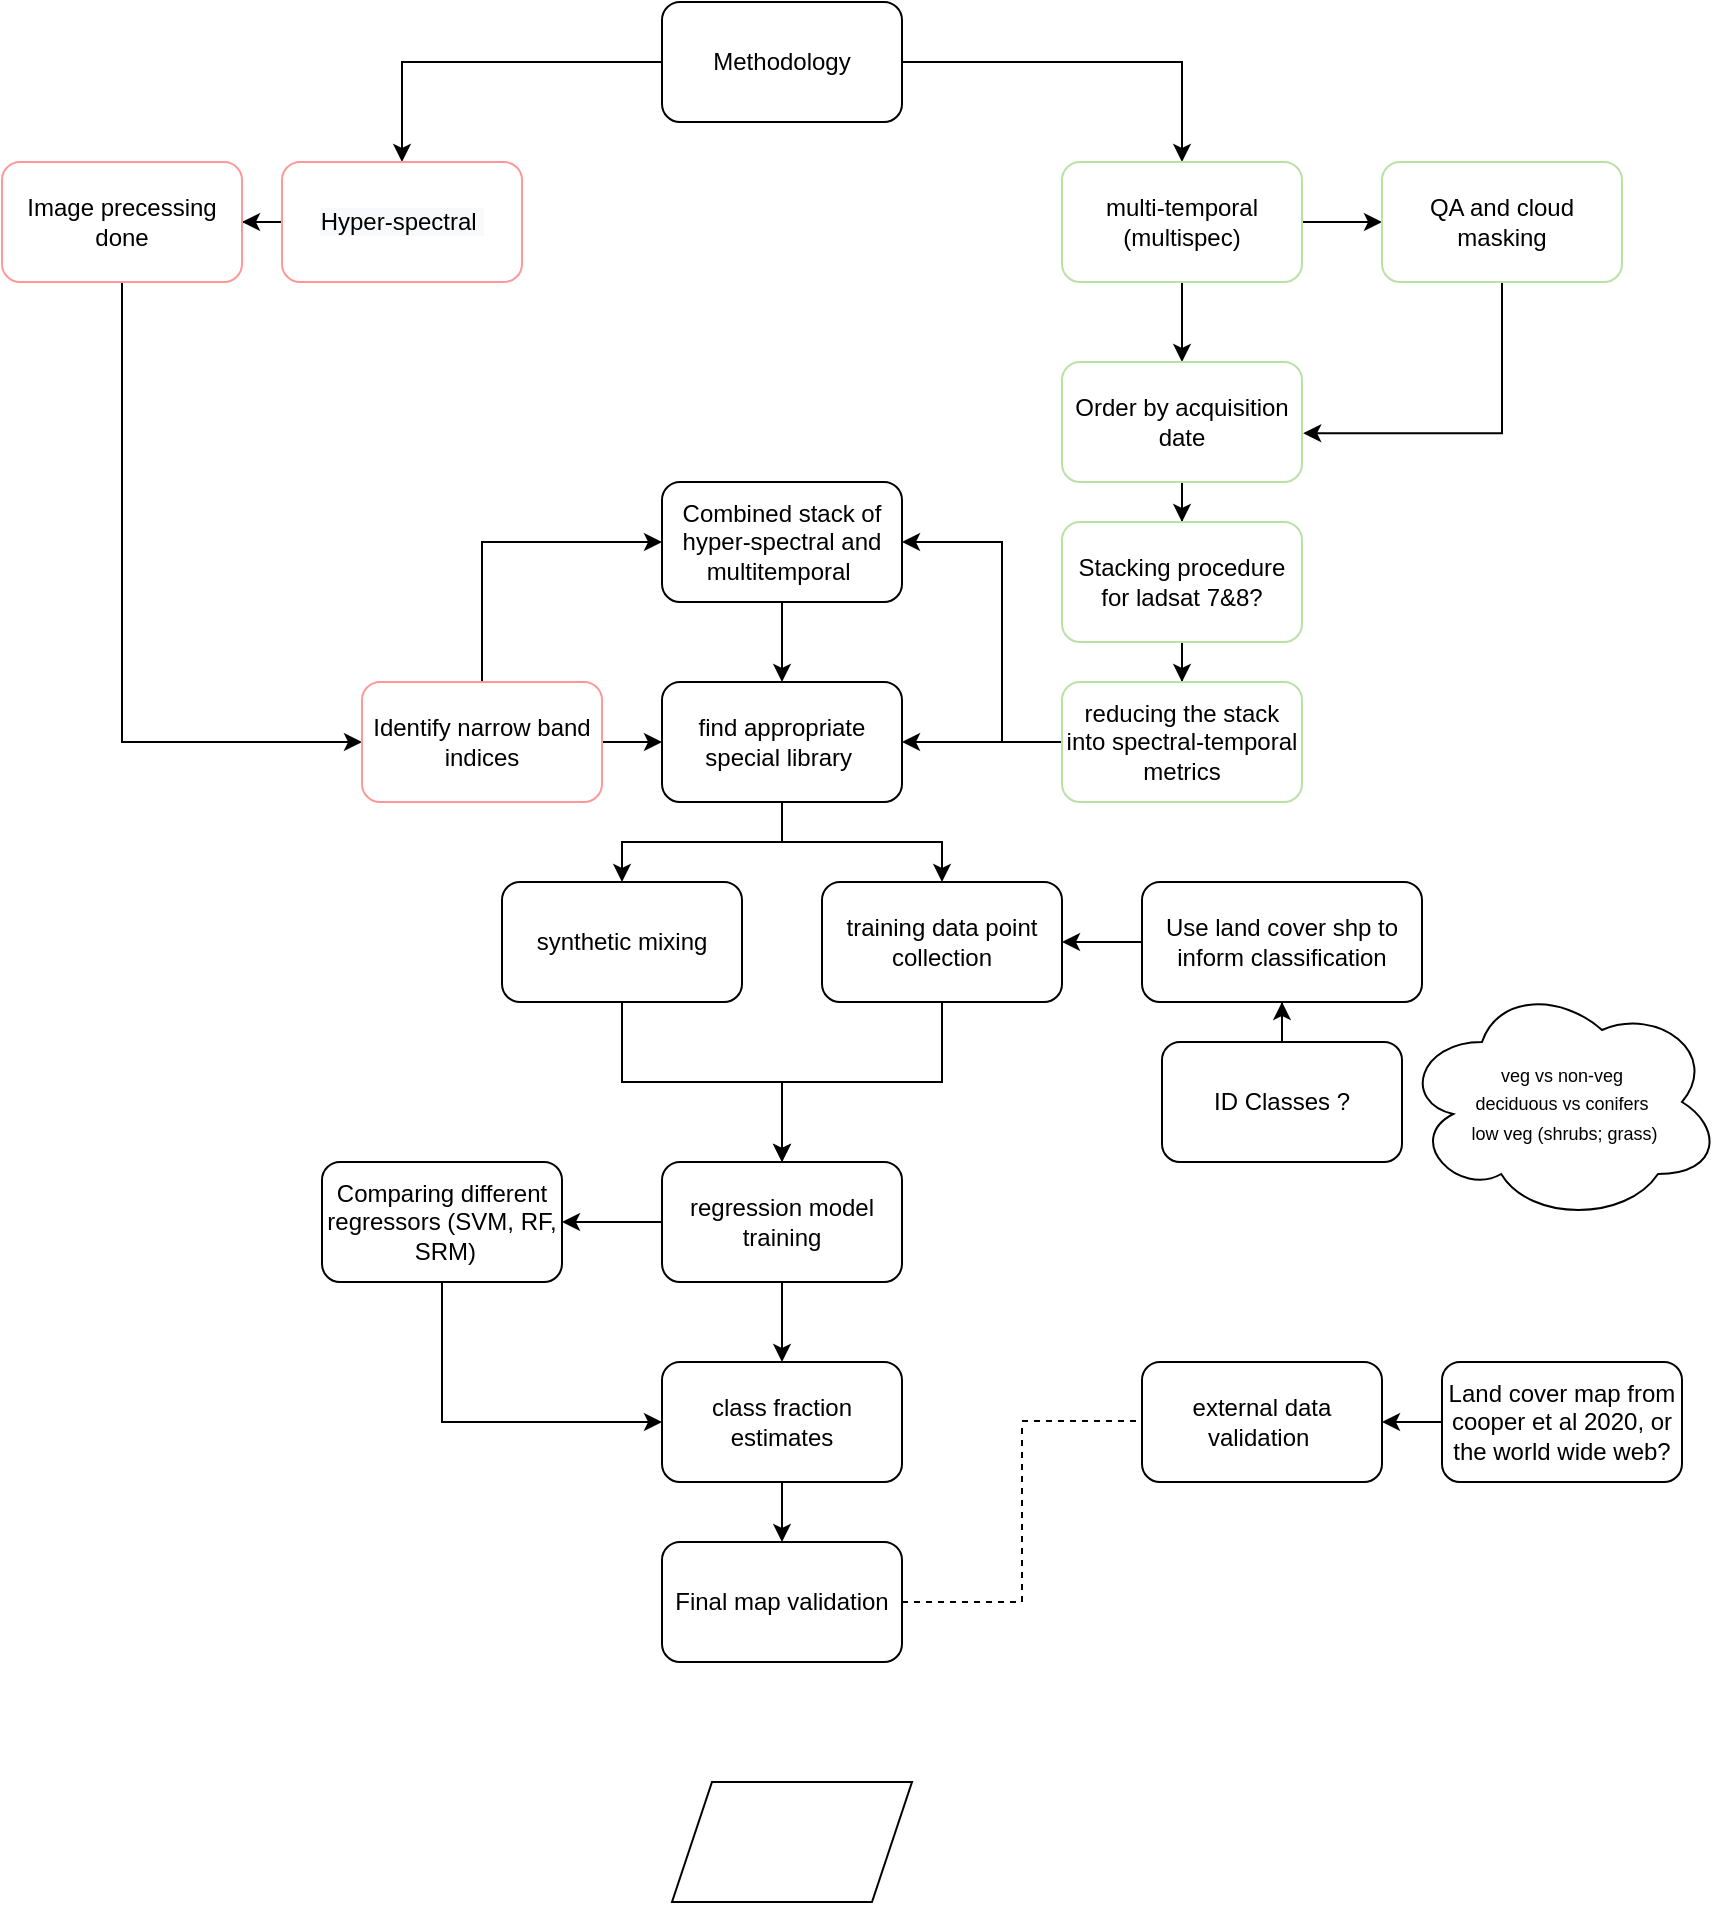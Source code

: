 <mxfile version="14.8.1" type="github">
  <diagram id="Tzh5NbuKSc1-Ing6C1Te" name="Page-1">
    <mxGraphModel dx="1666" dy="964" grid="1" gridSize="10" guides="1" tooltips="1" connect="1" arrows="1" fold="1" page="1" pageScale="1" pageWidth="850" pageHeight="1100" math="0" shadow="0">
      <root>
        <mxCell id="0" />
        <mxCell id="1" parent="0" />
        <mxCell id="HGGvEbCV8pTtsPi0LXh0-6" value="" style="edgeStyle=orthogonalEdgeStyle;rounded=0;orthogonalLoop=1;jettySize=auto;html=1;" parent="1" source="HGGvEbCV8pTtsPi0LXh0-1" target="HGGvEbCV8pTtsPi0LXh0-5" edge="1">
          <mxGeometry relative="1" as="geometry" />
        </mxCell>
        <mxCell id="HGGvEbCV8pTtsPi0LXh0-26" style="edgeStyle=orthogonalEdgeStyle;rounded=0;orthogonalLoop=1;jettySize=auto;html=1;entryX=0.5;entryY=0;entryDx=0;entryDy=0;" parent="1" source="HGGvEbCV8pTtsPi0LXh0-1" target="HGGvEbCV8pTtsPi0LXh0-3" edge="1">
          <mxGeometry relative="1" as="geometry" />
        </mxCell>
        <mxCell id="HGGvEbCV8pTtsPi0LXh0-1" value="Methodology" style="rounded=1;whiteSpace=wrap;html=1;" parent="1" vertex="1">
          <mxGeometry x="360" y="100" width="120" height="60" as="geometry" />
        </mxCell>
        <mxCell id="HGGvEbCV8pTtsPi0LXh0-27" style="edgeStyle=orthogonalEdgeStyle;rounded=0;orthogonalLoop=1;jettySize=auto;html=1;exitX=0;exitY=0.5;exitDx=0;exitDy=0;" parent="1" source="HGGvEbCV8pTtsPi0LXh0-3" target="HGGvEbCV8pTtsPi0LXh0-16" edge="1">
          <mxGeometry relative="1" as="geometry" />
        </mxCell>
        <mxCell id="HGGvEbCV8pTtsPi0LXh0-3" value="&lt;span style=&quot;color: rgb(0, 0, 0); font-family: helvetica; font-size: 12px; font-style: normal; font-weight: normal; letter-spacing: normal; text-align: center; text-indent: 0px; text-transform: none; word-spacing: 0px; background-color: rgb(248, 249, 250); text-decoration: none; display: inline; float: none;&quot;&gt;Hyper-spectral&amp;nbsp;&lt;/span&gt;" style="whiteSpace=wrap;html=1;rounded=1;strokeColor=#FF9999;&#xa;shape=parallelogram;perimeter=parallelogramPerimeter" parent="1" vertex="1">
          <mxGeometry x="170" y="180" width="120" height="60" as="geometry" />
        </mxCell>
        <mxCell id="HGGvEbCV8pTtsPi0LXh0-8" value="" style="edgeStyle=orthogonalEdgeStyle;rounded=0;orthogonalLoop=1;jettySize=auto;html=1;" parent="1" source="HGGvEbCV8pTtsPi0LXh0-5" target="HGGvEbCV8pTtsPi0LXh0-7" edge="1">
          <mxGeometry relative="1" as="geometry" />
        </mxCell>
        <mxCell id="HGGvEbCV8pTtsPi0LXh0-12" value="" style="edgeStyle=orthogonalEdgeStyle;rounded=0;orthogonalLoop=1;jettySize=auto;html=1;" parent="1" source="HGGvEbCV8pTtsPi0LXh0-5" target="HGGvEbCV8pTtsPi0LXh0-11" edge="1">
          <mxGeometry relative="1" as="geometry" />
        </mxCell>
        <mxCell id="HGGvEbCV8pTtsPi0LXh0-5" value="multi-temporal&lt;br&gt;(multispec)" style="rounded=1;whiteSpace=wrap;html=1;strokeColor=#B9E0A5;" parent="1" vertex="1">
          <mxGeometry x="560" y="180" width="120" height="60" as="geometry" />
        </mxCell>
        <mxCell id="HGGvEbCV8pTtsPi0LXh0-10" value="" style="edgeStyle=orthogonalEdgeStyle;rounded=0;orthogonalLoop=1;jettySize=auto;html=1;" parent="1" source="HGGvEbCV8pTtsPi0LXh0-7" target="HGGvEbCV8pTtsPi0LXh0-9" edge="1">
          <mxGeometry relative="1" as="geometry" />
        </mxCell>
        <mxCell id="HGGvEbCV8pTtsPi0LXh0-7" value="Order by acquisition date" style="whiteSpace=wrap;html=1;rounded=1;strokeColor=#B9E0A5;" parent="1" vertex="1">
          <mxGeometry x="560" y="280" width="120" height="60" as="geometry" />
        </mxCell>
        <mxCell id="HGGvEbCV8pTtsPi0LXh0-20" value="" style="edgeStyle=orthogonalEdgeStyle;rounded=0;orthogonalLoop=1;jettySize=auto;html=1;" parent="1" source="HGGvEbCV8pTtsPi0LXh0-9" target="HGGvEbCV8pTtsPi0LXh0-19" edge="1">
          <mxGeometry relative="1" as="geometry" />
        </mxCell>
        <mxCell id="HGGvEbCV8pTtsPi0LXh0-9" value="Stacking procedure for ladsat 7&amp;amp;8?" style="whiteSpace=wrap;html=1;rounded=1;strokeColor=#B9E0A5;" parent="1" vertex="1">
          <mxGeometry x="560" y="360" width="120" height="60" as="geometry" />
        </mxCell>
        <mxCell id="HGGvEbCV8pTtsPi0LXh0-15" value="" style="edgeStyle=orthogonalEdgeStyle;rounded=0;orthogonalLoop=1;jettySize=auto;html=1;entryX=1.005;entryY=0.593;entryDx=0;entryDy=0;entryPerimeter=0;exitX=0.5;exitY=1;exitDx=0;exitDy=0;" parent="1" source="HGGvEbCV8pTtsPi0LXh0-11" target="HGGvEbCV8pTtsPi0LXh0-7" edge="1">
          <mxGeometry relative="1" as="geometry">
            <mxPoint x="780" y="340" as="targetPoint" />
          </mxGeometry>
        </mxCell>
        <mxCell id="HGGvEbCV8pTtsPi0LXh0-11" value="QA and cloud masking" style="rounded=1;whiteSpace=wrap;html=1;strokeColor=#B9E0A5;" parent="1" vertex="1">
          <mxGeometry x="720" y="180" width="120" height="60" as="geometry" />
        </mxCell>
        <mxCell id="HGGvEbCV8pTtsPi0LXh0-39" style="edgeStyle=orthogonalEdgeStyle;rounded=0;orthogonalLoop=1;jettySize=auto;html=1;exitX=0.5;exitY=1;exitDx=0;exitDy=0;entryX=0;entryY=0.5;entryDx=0;entryDy=0;" parent="1" source="HGGvEbCV8pTtsPi0LXh0-16" target="HGGvEbCV8pTtsPi0LXh0-29" edge="1">
          <mxGeometry relative="1" as="geometry" />
        </mxCell>
        <mxCell id="HGGvEbCV8pTtsPi0LXh0-16" value="Image precessing done" style="rounded=1;whiteSpace=wrap;html=1;strokeColor=#FF9999;" parent="1" vertex="1">
          <mxGeometry x="30" y="180" width="120" height="60" as="geometry" />
        </mxCell>
        <mxCell id="HGGvEbCV8pTtsPi0LXh0-22" style="edgeStyle=orthogonalEdgeStyle;rounded=0;orthogonalLoop=1;jettySize=auto;html=1;" parent="1" source="HGGvEbCV8pTtsPi0LXh0-17" target="HGGvEbCV8pTtsPi0LXh0-21" edge="1">
          <mxGeometry relative="1" as="geometry" />
        </mxCell>
        <mxCell id="HGGvEbCV8pTtsPi0LXh0-43" style="edgeStyle=orthogonalEdgeStyle;rounded=0;orthogonalLoop=1;jettySize=auto;html=1;exitX=0.5;exitY=1;exitDx=0;exitDy=0;" parent="1" source="HGGvEbCV8pTtsPi0LXh0-17" target="HGGvEbCV8pTtsPi0LXh0-18" edge="1">
          <mxGeometry relative="1" as="geometry" />
        </mxCell>
        <mxCell id="HGGvEbCV8pTtsPi0LXh0-17" value="find appropriate special library&amp;nbsp;" style="rounded=1;whiteSpace=wrap;html=1;" parent="1" vertex="1">
          <mxGeometry x="360" y="440" width="120" height="60" as="geometry" />
        </mxCell>
        <mxCell id="HGGvEbCV8pTtsPi0LXh0-45" style="edgeStyle=orthogonalEdgeStyle;rounded=0;orthogonalLoop=1;jettySize=auto;html=1;exitX=0.5;exitY=1;exitDx=0;exitDy=0;" parent="1" source="HGGvEbCV8pTtsPi0LXh0-18" target="HGGvEbCV8pTtsPi0LXh0-24" edge="1">
          <mxGeometry relative="1" as="geometry" />
        </mxCell>
        <mxCell id="HGGvEbCV8pTtsPi0LXh0-18" value="training data point collection" style="rounded=1;whiteSpace=wrap;html=1;" parent="1" vertex="1">
          <mxGeometry x="440" y="540" width="120" height="60" as="geometry" />
        </mxCell>
        <mxCell id="HGGvEbCV8pTtsPi0LXh0-40" style="edgeStyle=orthogonalEdgeStyle;rounded=0;orthogonalLoop=1;jettySize=auto;html=1;exitX=0;exitY=0.5;exitDx=0;exitDy=0;" parent="1" source="HGGvEbCV8pTtsPi0LXh0-19" target="HGGvEbCV8pTtsPi0LXh0-17" edge="1">
          <mxGeometry relative="1" as="geometry" />
        </mxCell>
        <mxCell id="HGGvEbCV8pTtsPi0LXh0-54" style="edgeStyle=orthogonalEdgeStyle;rounded=0;orthogonalLoop=1;jettySize=auto;html=1;exitX=0;exitY=0.5;exitDx=0;exitDy=0;entryX=1;entryY=0.5;entryDx=0;entryDy=0;" parent="1" source="HGGvEbCV8pTtsPi0LXh0-19" target="HGGvEbCV8pTtsPi0LXh0-51" edge="1">
          <mxGeometry relative="1" as="geometry">
            <Array as="points">
              <mxPoint x="530" y="470" />
              <mxPoint x="530" y="370" />
            </Array>
          </mxGeometry>
        </mxCell>
        <mxCell id="HGGvEbCV8pTtsPi0LXh0-19" value="reducing the stack into spectral-temporal metrics" style="rounded=1;whiteSpace=wrap;html=1;strokeColor=#B9E0A5;" parent="1" vertex="1">
          <mxGeometry x="560" y="440" width="120" height="60" as="geometry" />
        </mxCell>
        <mxCell id="HGGvEbCV8pTtsPi0LXh0-23" style="edgeStyle=orthogonalEdgeStyle;rounded=0;orthogonalLoop=1;jettySize=auto;html=1;exitX=0.5;exitY=1;exitDx=0;exitDy=0;" parent="1" source="HGGvEbCV8pTtsPi0LXh0-21" target="HGGvEbCV8pTtsPi0LXh0-24" edge="1">
          <mxGeometry relative="1" as="geometry">
            <mxPoint x="500.333" y="710" as="targetPoint" />
          </mxGeometry>
        </mxCell>
        <mxCell id="HGGvEbCV8pTtsPi0LXh0-21" value="synthetic mixing" style="rounded=1;whiteSpace=wrap;html=1;" parent="1" vertex="1">
          <mxGeometry x="280" y="540" width="120" height="60" as="geometry" />
        </mxCell>
        <mxCell id="HGGvEbCV8pTtsPi0LXh0-30" value="" style="edgeStyle=orthogonalEdgeStyle;rounded=0;orthogonalLoop=1;jettySize=auto;html=1;" parent="1" source="HGGvEbCV8pTtsPi0LXh0-24" target="HGGvEbCV8pTtsPi0LXh0-28" edge="1">
          <mxGeometry relative="1" as="geometry" />
        </mxCell>
        <mxCell id="HGGvEbCV8pTtsPi0LXh0-34" style="edgeStyle=orthogonalEdgeStyle;rounded=0;orthogonalLoop=1;jettySize=auto;html=1;exitX=0.5;exitY=1;exitDx=0;exitDy=0;" parent="1" source="HGGvEbCV8pTtsPi0LXh0-24" target="HGGvEbCV8pTtsPi0LXh0-31" edge="1">
          <mxGeometry relative="1" as="geometry" />
        </mxCell>
        <mxCell id="HGGvEbCV8pTtsPi0LXh0-24" value="regression model training" style="rounded=1;whiteSpace=wrap;html=1;" parent="1" vertex="1">
          <mxGeometry x="360.003" y="680" width="120" height="60" as="geometry" />
        </mxCell>
        <mxCell id="HGGvEbCV8pTtsPi0LXh0-33" style="edgeStyle=orthogonalEdgeStyle;rounded=0;orthogonalLoop=1;jettySize=auto;html=1;entryX=0;entryY=0.5;entryDx=0;entryDy=0;exitX=0.5;exitY=1;exitDx=0;exitDy=0;" parent="1" source="HGGvEbCV8pTtsPi0LXh0-28" target="HGGvEbCV8pTtsPi0LXh0-31" edge="1">
          <mxGeometry relative="1" as="geometry">
            <mxPoint x="260" y="750" as="targetPoint" />
          </mxGeometry>
        </mxCell>
        <mxCell id="HGGvEbCV8pTtsPi0LXh0-28" value="Comparing different regressors (SVM, RF, &amp;nbsp;SRM)" style="rounded=1;whiteSpace=wrap;html=1;" parent="1" vertex="1">
          <mxGeometry x="190" y="680" width="120" height="60" as="geometry" />
        </mxCell>
        <mxCell id="HGGvEbCV8pTtsPi0LXh0-41" style="edgeStyle=orthogonalEdgeStyle;rounded=0;orthogonalLoop=1;jettySize=auto;html=1;exitX=1;exitY=0.5;exitDx=0;exitDy=0;" parent="1" source="HGGvEbCV8pTtsPi0LXh0-29" target="HGGvEbCV8pTtsPi0LXh0-17" edge="1">
          <mxGeometry relative="1" as="geometry" />
        </mxCell>
        <mxCell id="HGGvEbCV8pTtsPi0LXh0-53" style="edgeStyle=orthogonalEdgeStyle;rounded=0;orthogonalLoop=1;jettySize=auto;html=1;exitX=0.5;exitY=0;exitDx=0;exitDy=0;entryX=0;entryY=0.5;entryDx=0;entryDy=0;" parent="1" source="HGGvEbCV8pTtsPi0LXh0-29" target="HGGvEbCV8pTtsPi0LXh0-51" edge="1">
          <mxGeometry relative="1" as="geometry" />
        </mxCell>
        <mxCell id="HGGvEbCV8pTtsPi0LXh0-29" value="Identify narrow band indices" style="rounded=1;whiteSpace=wrap;html=1;strokeColor=#FF9999;" parent="1" vertex="1">
          <mxGeometry x="210" y="440" width="120" height="60" as="geometry" />
        </mxCell>
        <mxCell id="HGGvEbCV8pTtsPi0LXh0-36" style="edgeStyle=orthogonalEdgeStyle;rounded=0;orthogonalLoop=1;jettySize=auto;html=1;exitX=0.5;exitY=1;exitDx=0;exitDy=0;" parent="1" source="HGGvEbCV8pTtsPi0LXh0-31" target="HGGvEbCV8pTtsPi0LXh0-32" edge="1">
          <mxGeometry relative="1" as="geometry" />
        </mxCell>
        <mxCell id="HGGvEbCV8pTtsPi0LXh0-31" value="class fraction estimates" style="rounded=1;whiteSpace=wrap;html=1;" parent="1" vertex="1">
          <mxGeometry x="360" y="780" width="120" height="60" as="geometry" />
        </mxCell>
        <mxCell id="HGGvEbCV8pTtsPi0LXh0-32" value="Final map validation" style="rounded=1;whiteSpace=wrap;html=1;" parent="1" vertex="1">
          <mxGeometry x="360" y="870" width="120" height="60" as="geometry" />
        </mxCell>
        <mxCell id="HGGvEbCV8pTtsPi0LXh0-44" style="edgeStyle=orthogonalEdgeStyle;rounded=0;orthogonalLoop=1;jettySize=auto;html=1;exitX=0;exitY=0.5;exitDx=0;exitDy=0;" parent="1" source="HGGvEbCV8pTtsPi0LXh0-37" target="HGGvEbCV8pTtsPi0LXh0-18" edge="1">
          <mxGeometry relative="1" as="geometry" />
        </mxCell>
        <mxCell id="HGGvEbCV8pTtsPi0LXh0-37" value="Use land cover shp to inform classification" style="rounded=1;whiteSpace=wrap;html=1;" parent="1" vertex="1">
          <mxGeometry x="600" y="540" width="140" height="60" as="geometry" />
        </mxCell>
        <mxCell id="HGGvEbCV8pTtsPi0LXh0-56" style="edgeStyle=orthogonalEdgeStyle;rounded=0;orthogonalLoop=1;jettySize=auto;html=1;exitX=0.5;exitY=0;exitDx=0;exitDy=0;" parent="1" source="HGGvEbCV8pTtsPi0LXh0-48" target="HGGvEbCV8pTtsPi0LXh0-37" edge="1">
          <mxGeometry relative="1" as="geometry" />
        </mxCell>
        <mxCell id="HGGvEbCV8pTtsPi0LXh0-48" value="ID Classes ?" style="rounded=1;whiteSpace=wrap;html=1;" parent="1" vertex="1">
          <mxGeometry x="610" y="620" width="120" height="60" as="geometry" />
        </mxCell>
        <mxCell id="HGGvEbCV8pTtsPi0LXh0-55" style="edgeStyle=orthogonalEdgeStyle;rounded=0;orthogonalLoop=1;jettySize=auto;html=1;exitX=0.5;exitY=1;exitDx=0;exitDy=0;" parent="1" source="HGGvEbCV8pTtsPi0LXh0-51" target="HGGvEbCV8pTtsPi0LXh0-17" edge="1">
          <mxGeometry relative="1" as="geometry" />
        </mxCell>
        <mxCell id="HGGvEbCV8pTtsPi0LXh0-51" value="Combined stack of hyper-spectral and multitemporal&amp;nbsp;" style="rounded=1;whiteSpace=wrap;html=1;" parent="1" vertex="1">
          <mxGeometry x="360" y="340" width="120" height="60" as="geometry" />
        </mxCell>
        <mxCell id="HGGvEbCV8pTtsPi0LXh0-57" value="external data validation&amp;nbsp;" style="rounded=1;whiteSpace=wrap;html=1;" parent="1" vertex="1">
          <mxGeometry x="600" y="780" width="120" height="60" as="geometry" />
        </mxCell>
        <mxCell id="HGGvEbCV8pTtsPi0LXh0-59" style="edgeStyle=orthogonalEdgeStyle;rounded=0;orthogonalLoop=1;jettySize=auto;html=1;exitX=0;exitY=0.5;exitDx=0;exitDy=0;" parent="1" source="HGGvEbCV8pTtsPi0LXh0-58" target="HGGvEbCV8pTtsPi0LXh0-57" edge="1">
          <mxGeometry relative="1" as="geometry" />
        </mxCell>
        <mxCell id="HGGvEbCV8pTtsPi0LXh0-58" value="Land cover map from cooper et al 2020, or the world wide web?" style="rounded=1;whiteSpace=wrap;html=1;" parent="1" vertex="1">
          <mxGeometry x="750" y="780" width="120" height="60" as="geometry" />
        </mxCell>
        <mxCell id="HGGvEbCV8pTtsPi0LXh0-64" value="" style="endArrow=none;dashed=1;html=1;" parent="1" edge="1">
          <mxGeometry width="50" height="50" relative="1" as="geometry">
            <mxPoint x="540" y="809.5" as="sourcePoint" />
            <mxPoint x="600" y="809.5" as="targetPoint" />
          </mxGeometry>
        </mxCell>
        <mxCell id="HGGvEbCV8pTtsPi0LXh0-66" value="" style="endArrow=none;dashed=1;html=1;" parent="1" edge="1">
          <mxGeometry width="50" height="50" relative="1" as="geometry">
            <mxPoint x="540" y="900" as="sourcePoint" />
            <mxPoint x="540" y="810" as="targetPoint" />
          </mxGeometry>
        </mxCell>
        <mxCell id="HGGvEbCV8pTtsPi0LXh0-68" value="" style="endArrow=none;dashed=1;html=1;" parent="1" edge="1">
          <mxGeometry width="50" height="50" relative="1" as="geometry">
            <mxPoint x="480" y="900" as="sourcePoint" />
            <mxPoint x="540" y="900" as="targetPoint" />
          </mxGeometry>
        </mxCell>
        <mxCell id="HGGvEbCV8pTtsPi0LXh0-69" value="&lt;font style=&quot;font-size: 9px&quot;&gt;veg vs non-veg&lt;br&gt;deciduous vs conifers&lt;br&gt;&amp;nbsp;low veg (shrubs; grass)&lt;/font&gt;" style="ellipse;shape=cloud;whiteSpace=wrap;html=1;rounded=1;" parent="1" vertex="1">
          <mxGeometry x="730" y="590" width="160" height="120" as="geometry" />
        </mxCell>
        <mxCell id="jG4s_vNNvWsj6CazUvVq-4" value="" style="shape=parallelogram;perimeter=parallelogramPerimeter;whiteSpace=wrap;html=1;fixedSize=1;" vertex="1" parent="1">
          <mxGeometry x="365" y="990" width="120" height="60" as="geometry" />
        </mxCell>
      </root>
    </mxGraphModel>
  </diagram>
</mxfile>

